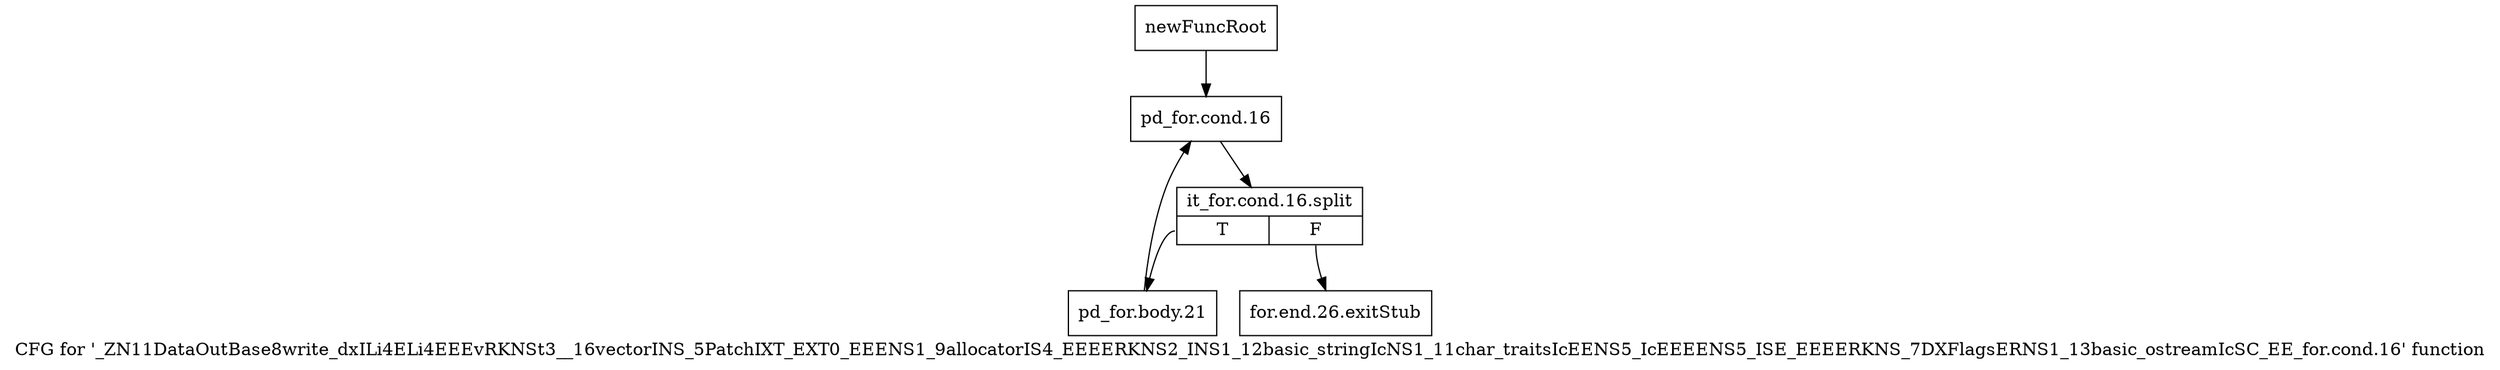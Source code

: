 digraph "CFG for '_ZN11DataOutBase8write_dxILi4ELi4EEEvRKNSt3__16vectorINS_5PatchIXT_EXT0_EEENS1_9allocatorIS4_EEEERKNS2_INS1_12basic_stringIcNS1_11char_traitsIcEENS5_IcEEEENS5_ISE_EEEERKNS_7DXFlagsERNS1_13basic_ostreamIcSC_EE_for.cond.16' function" {
	label="CFG for '_ZN11DataOutBase8write_dxILi4ELi4EEEvRKNSt3__16vectorINS_5PatchIXT_EXT0_EEENS1_9allocatorIS4_EEEERKNS2_INS1_12basic_stringIcNS1_11char_traitsIcEENS5_IcEEEENS5_ISE_EEEERKNS_7DXFlagsERNS1_13basic_ostreamIcSC_EE_for.cond.16' function";

	Node0x8c72b00 [shape=record,label="{newFuncRoot}"];
	Node0x8c72b00 -> Node0x8c72ba0;
	Node0x8c72b50 [shape=record,label="{for.end.26.exitStub}"];
	Node0x8c72ba0 [shape=record,label="{pd_for.cond.16}"];
	Node0x8c72ba0 -> Node0xb73c960;
	Node0xb73c960 [shape=record,label="{it_for.cond.16.split|{<s0>T|<s1>F}}"];
	Node0xb73c960:s0 -> Node0x8c72bf0;
	Node0xb73c960:s1 -> Node0x8c72b50;
	Node0x8c72bf0 [shape=record,label="{pd_for.body.21}"];
	Node0x8c72bf0 -> Node0x8c72ba0;
}
